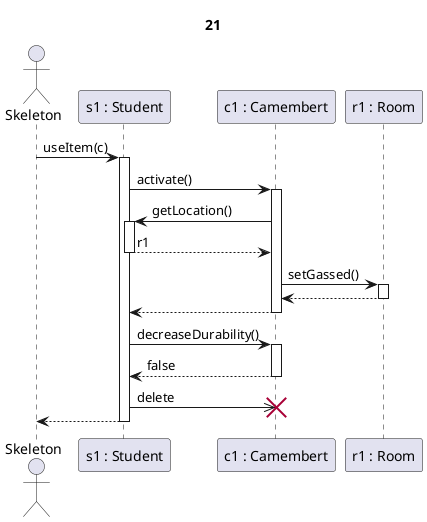 @startuml camembert

title 21

actor Skeleton as sk
participant "s1 : Student" as s
participant "c1 : Camembert" as c
participant "r1 : Room" as r

sk->s ++: useItem(c)

s -> c ++: activate()

c -> s ++: getLocation()
s--> c --: r1

c->r ++: setGassed()

r-->c --:

c-->s --:

s->c ++: decreaseDurability()
return false

s->>c !!: delete

sk<--s --:


@enduml